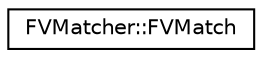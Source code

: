 digraph "Graphical Class Hierarchy"
{
  edge [fontname="Helvetica",fontsize="10",labelfontname="Helvetica",labelfontsize="10"];
  node [fontname="Helvetica",fontsize="10",shape=record];
  rankdir="LR";
  Node1 [label="FVMatcher::FVMatch",height=0.2,width=0.4,color="black", fillcolor="white", style="filled",URL="$structFVMatcher_1_1FVMatch.html"];
}
